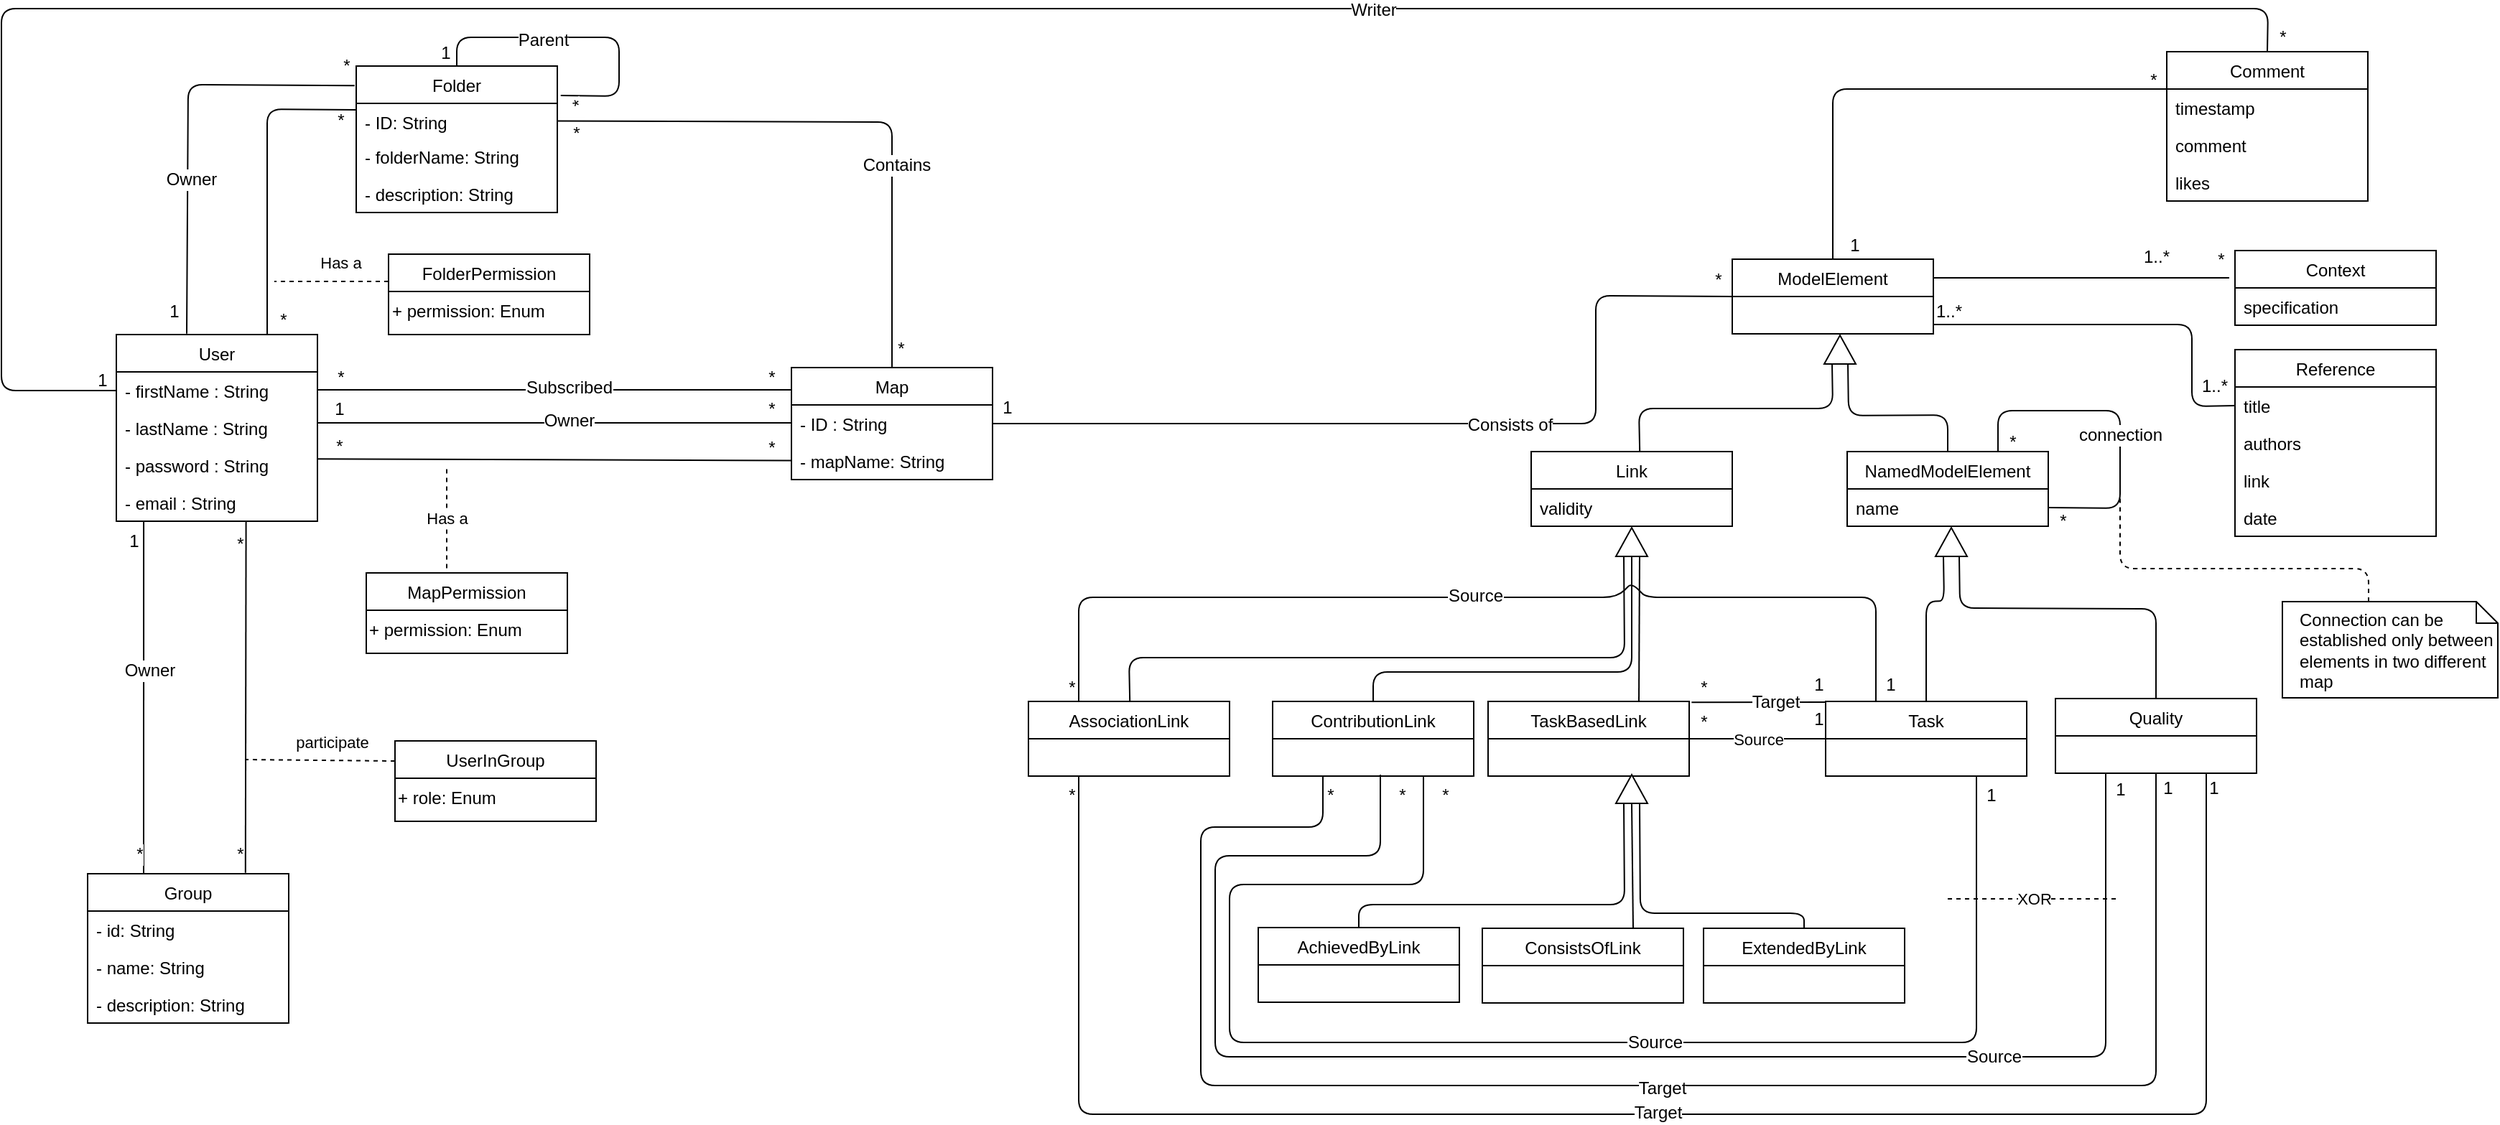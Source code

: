 <mxfile version="12.3.6" type="github" pages="1"><diagram id="iMrueTf8OzH_u1Gm9q5F" name="Page-1"><mxGraphModel dx="981" dy="1614" grid="1" gridSize="10" guides="1" tooltips="1" connect="1" arrows="1" fold="1" page="1" pageScale="1" pageWidth="850" pageHeight="1100" math="0" shadow="0"><root><mxCell id="0"/><mxCell id="1" parent="0"/><mxCell id="tOMq7tBUMF9Jnf4JLUL3-1" value="User" style="swimlane;fontStyle=0;childLayout=stackLayout;horizontal=1;startSize=26;fillColor=none;horizontalStack=0;resizeParent=1;resizeParentMax=0;resizeLast=0;collapsible=1;marginBottom=0;" vertex="1" parent="1"><mxGeometry x="360" y="227.0" width="140" height="130" as="geometry"><mxRectangle x="470" y="194" width="60" height="26" as="alternateBounds"/></mxGeometry></mxCell><mxCell id="tOMq7tBUMF9Jnf4JLUL3-2" value="- firstName : String&#10;&#10;" style="text;strokeColor=none;fillColor=none;align=left;verticalAlign=top;spacingLeft=4;spacingRight=4;overflow=hidden;rotatable=0;points=[[0,0.5],[1,0.5]];portConstraint=eastwest;" vertex="1" parent="tOMq7tBUMF9Jnf4JLUL3-1"><mxGeometry y="26" width="140" height="26" as="geometry"/></mxCell><mxCell id="tOMq7tBUMF9Jnf4JLUL3-3" value="- lastName : String" style="text;strokeColor=none;fillColor=none;align=left;verticalAlign=top;spacingLeft=4;spacingRight=4;overflow=hidden;rotatable=0;points=[[0,0.5],[1,0.5]];portConstraint=eastwest;" vertex="1" parent="tOMq7tBUMF9Jnf4JLUL3-1"><mxGeometry y="52" width="140" height="26" as="geometry"/></mxCell><mxCell id="tOMq7tBUMF9Jnf4JLUL3-4" value="- password : String" style="text;strokeColor=none;fillColor=none;align=left;verticalAlign=top;spacingLeft=4;spacingRight=4;overflow=hidden;rotatable=0;points=[[0,0.5],[1,0.5]];portConstraint=eastwest;" vertex="1" parent="tOMq7tBUMF9Jnf4JLUL3-1"><mxGeometry y="78" width="140" height="26" as="geometry"/></mxCell><mxCell id="tOMq7tBUMF9Jnf4JLUL3-5" value="- email : String&#10;" style="text;strokeColor=none;fillColor=none;align=left;verticalAlign=top;spacingLeft=4;spacingRight=4;overflow=hidden;rotatable=0;points=[[0,0.5],[1,0.5]];portConstraint=eastwest;" vertex="1" parent="tOMq7tBUMF9Jnf4JLUL3-1"><mxGeometry y="104" width="140" height="26" as="geometry"/></mxCell><mxCell id="tOMq7tBUMF9Jnf4JLUL3-6" value="Map" style="swimlane;fontStyle=0;childLayout=stackLayout;horizontal=1;startSize=26;fillColor=none;horizontalStack=0;resizeParent=1;resizeParentMax=0;resizeLast=0;collapsible=1;marginBottom=0;" vertex="1" parent="1"><mxGeometry x="830" y="250" width="140" height="78" as="geometry"/></mxCell><mxCell id="tOMq7tBUMF9Jnf4JLUL3-7" value="- ID : String" style="text;strokeColor=none;fillColor=none;align=left;verticalAlign=top;spacingLeft=4;spacingRight=4;overflow=hidden;rotatable=0;points=[[0,0.5],[1,0.5]];portConstraint=eastwest;" vertex="1" parent="tOMq7tBUMF9Jnf4JLUL3-6"><mxGeometry y="26" width="140" height="26" as="geometry"/></mxCell><mxCell id="tOMq7tBUMF9Jnf4JLUL3-8" value="- mapName: String&#10;" style="text;strokeColor=none;fillColor=none;align=left;verticalAlign=top;spacingLeft=4;spacingRight=4;overflow=hidden;rotatable=0;points=[[0,0.5],[1,0.5]];portConstraint=eastwest;" vertex="1" parent="tOMq7tBUMF9Jnf4JLUL3-6"><mxGeometry y="52" width="140" height="26" as="geometry"/></mxCell><mxCell id="tOMq7tBUMF9Jnf4JLUL3-9" value="MapPermission" style="swimlane;fontStyle=0;childLayout=stackLayout;horizontal=1;startSize=26;fillColor=none;horizontalStack=0;resizeParent=1;resizeParentMax=0;resizeLast=0;collapsible=1;marginBottom=0;" vertex="1" parent="1"><mxGeometry x="534" y="393" width="140" height="56" as="geometry"/></mxCell><mxCell id="tOMq7tBUMF9Jnf4JLUL3-10" value="+ permission: Enum" style="text;html=1;" vertex="1" parent="tOMq7tBUMF9Jnf4JLUL3-9"><mxGeometry y="26" width="140" height="30" as="geometry"/></mxCell><mxCell id="tOMq7tBUMF9Jnf4JLUL3-11" value="Group" style="swimlane;fontStyle=0;childLayout=stackLayout;horizontal=1;startSize=26;fillColor=none;horizontalStack=0;resizeParent=1;resizeParentMax=0;resizeLast=0;collapsible=1;marginBottom=0;" vertex="1" parent="1"><mxGeometry x="340" y="602.5" width="140" height="104" as="geometry"/></mxCell><mxCell id="tOMq7tBUMF9Jnf4JLUL3-12" value="- id: String" style="text;strokeColor=none;fillColor=none;align=left;verticalAlign=top;spacingLeft=4;spacingRight=4;overflow=hidden;rotatable=0;points=[[0,0.5],[1,0.5]];portConstraint=eastwest;" vertex="1" parent="tOMq7tBUMF9Jnf4JLUL3-11"><mxGeometry y="26" width="140" height="26" as="geometry"/></mxCell><mxCell id="tOMq7tBUMF9Jnf4JLUL3-13" value="- name: String" style="text;strokeColor=none;fillColor=none;align=left;verticalAlign=top;spacingLeft=4;spacingRight=4;overflow=hidden;rotatable=0;points=[[0,0.5],[1,0.5]];portConstraint=eastwest;" vertex="1" parent="tOMq7tBUMF9Jnf4JLUL3-11"><mxGeometry y="52" width="140" height="26" as="geometry"/></mxCell><mxCell id="tOMq7tBUMF9Jnf4JLUL3-14" value="- description: String" style="text;strokeColor=none;fillColor=none;align=left;verticalAlign=top;spacingLeft=4;spacingRight=4;overflow=hidden;rotatable=0;points=[[0,0.5],[1,0.5]];portConstraint=eastwest;" vertex="1" parent="tOMq7tBUMF9Jnf4JLUL3-11"><mxGeometry y="78" width="140" height="26" as="geometry"/></mxCell><mxCell id="tOMq7tBUMF9Jnf4JLUL3-15" value="Folder" style="swimlane;fontStyle=0;childLayout=stackLayout;horizontal=1;startSize=26;fillColor=none;horizontalStack=0;resizeParent=1;resizeParentMax=0;resizeLast=0;collapsible=1;marginBottom=0;" vertex="1" parent="1"><mxGeometry x="527" y="40" width="140" height="102" as="geometry"/></mxCell><mxCell id="tOMq7tBUMF9Jnf4JLUL3-16" value="- ID: String&#10;" style="text;strokeColor=none;fillColor=none;align=left;verticalAlign=top;spacingLeft=4;spacingRight=4;overflow=hidden;rotatable=0;points=[[0,0.5],[1,0.5]];portConstraint=eastwest;" vertex="1" parent="tOMq7tBUMF9Jnf4JLUL3-15"><mxGeometry y="26" width="140" height="24" as="geometry"/></mxCell><mxCell id="tOMq7tBUMF9Jnf4JLUL3-17" value="- folderName: String" style="text;strokeColor=none;fillColor=none;align=left;verticalAlign=top;spacingLeft=4;spacingRight=4;overflow=hidden;rotatable=0;points=[[0,0.5],[1,0.5]];portConstraint=eastwest;" vertex="1" parent="tOMq7tBUMF9Jnf4JLUL3-15"><mxGeometry y="50" width="140" height="26" as="geometry"/></mxCell><mxCell id="tOMq7tBUMF9Jnf4JLUL3-18" value="- description: String" style="text;strokeColor=none;fillColor=none;align=left;verticalAlign=top;spacingLeft=4;spacingRight=4;overflow=hidden;rotatable=0;points=[[0,0.5],[1,0.5]];portConstraint=eastwest;" vertex="1" parent="tOMq7tBUMF9Jnf4JLUL3-15"><mxGeometry y="76" width="140" height="26" as="geometry"/></mxCell><mxCell id="tOMq7tBUMF9Jnf4JLUL3-19" value="UserInGroup" style="swimlane;fontStyle=0;childLayout=stackLayout;horizontal=1;startSize=26;fillColor=none;horizontalStack=0;resizeParent=1;resizeParentMax=0;resizeLast=0;collapsible=1;marginBottom=0;" vertex="1" parent="1"><mxGeometry x="554" y="510" width="140" height="56" as="geometry"/></mxCell><mxCell id="tOMq7tBUMF9Jnf4JLUL3-20" value="+ role: Enum" style="text;html=1;" vertex="1" parent="tOMq7tBUMF9Jnf4JLUL3-19"><mxGeometry y="26" width="140" height="30" as="geometry"/></mxCell><mxCell id="tOMq7tBUMF9Jnf4JLUL3-21" value="FolderPermission" style="swimlane;fontStyle=0;childLayout=stackLayout;horizontal=1;startSize=26;fillColor=none;horizontalStack=0;resizeParent=1;resizeParentMax=0;resizeLast=0;collapsible=1;marginBottom=0;" vertex="1" parent="1"><mxGeometry x="549.5" y="171" width="140" height="56" as="geometry"/></mxCell><mxCell id="tOMq7tBUMF9Jnf4JLUL3-22" value="+ permission: Enum" style="text;html=1;" vertex="1" parent="tOMq7tBUMF9Jnf4JLUL3-21"><mxGeometry y="26" width="140" height="30" as="geometry"/></mxCell><mxCell id="tOMq7tBUMF9Jnf4JLUL3-23" value="" style="endArrow=none;html=1;exitX=0.998;exitY=0.33;exitDx=0;exitDy=0;exitPerimeter=0;" edge="1" parent="1" source="tOMq7tBUMF9Jnf4JLUL3-4" target="tOMq7tBUMF9Jnf4JLUL3-8"><mxGeometry x="0.117" y="3" width="50" height="50" relative="1" as="geometry"><mxPoint x="500" y="292.0" as="sourcePoint"/><mxPoint x="550" y="230" as="targetPoint"/><mxPoint as="offset"/></mxGeometry></mxCell><mxCell id="tOMq7tBUMF9Jnf4JLUL3-24" value="Has a" style="endArrow=none;dashed=1;html=1;exitX=0.4;exitY=-0.058;exitDx=0;exitDy=0;exitPerimeter=0;" edge="1" parent="1" source="tOMq7tBUMF9Jnf4JLUL3-9"><mxGeometry width="50" height="50" relative="1" as="geometry"><mxPoint x="590" y="380" as="sourcePoint"/><mxPoint x="590" y="320" as="targetPoint"/></mxGeometry></mxCell><mxCell id="tOMq7tBUMF9Jnf4JLUL3-25" value="" style="endArrow=none;html=1;entryX=0.136;entryY=1;entryDx=0;entryDy=0;entryPerimeter=0;" edge="1" parent="1" target="tOMq7tBUMF9Jnf4JLUL3-5"><mxGeometry width="50" height="50" relative="1" as="geometry"><mxPoint x="379" y="603" as="sourcePoint"/><mxPoint x="350" y="480" as="targetPoint"/></mxGeometry></mxCell><mxCell id="tOMq7tBUMF9Jnf4JLUL3-26" value="Owner" style="text;html=1;align=center;verticalAlign=middle;resizable=0;points=[];;labelBackgroundColor=#ffffff;" vertex="1" connectable="0" parent="tOMq7tBUMF9Jnf4JLUL3-25"><mxGeometry x="0.156" y="-4" relative="1" as="geometry"><mxPoint as="offset"/></mxGeometry></mxCell><mxCell id="tOMq7tBUMF9Jnf4JLUL3-27" value="" style="endArrow=none;html=1;entryX=0.645;entryY=1.001;entryDx=0;entryDy=0;entryPerimeter=0;exitX=0.785;exitY=-0.006;exitDx=0;exitDy=0;exitPerimeter=0;" edge="1" parent="1" source="tOMq7tBUMF9Jnf4JLUL3-11" target="tOMq7tBUMF9Jnf4JLUL3-5"><mxGeometry width="50" height="50" relative="1" as="geometry"><mxPoint x="450" y="600" as="sourcePoint"/><mxPoint x="450" y="440" as="targetPoint"/></mxGeometry></mxCell><mxCell id="tOMq7tBUMF9Jnf4JLUL3-28" value="participate" style="endArrow=none;dashed=1;html=1;exitX=0;exitY=0.25;exitDx=0;exitDy=0;" edge="1" parent="1" source="tOMq7tBUMF9Jnf4JLUL3-19"><mxGeometry x="-0.154" y="-13" width="50" height="50" relative="1" as="geometry"><mxPoint x="340" y="820" as="sourcePoint"/><mxPoint x="450" y="523" as="targetPoint"/><mxPoint as="offset"/></mxGeometry></mxCell><mxCell id="tOMq7tBUMF9Jnf4JLUL3-29" value="" style="endArrow=none;html=1;entryX=-0.008;entryY=0.133;entryDx=0;entryDy=0;exitX=0.35;exitY=-0.005;exitDx=0;exitDy=0;exitPerimeter=0;entryPerimeter=0;" edge="1" parent="1" source="tOMq7tBUMF9Jnf4JLUL3-1" target="tOMq7tBUMF9Jnf4JLUL3-15"><mxGeometry width="50" height="50" relative="1" as="geometry"><mxPoint x="410" y="220" as="sourcePoint"/><mxPoint x="460" y="186" as="targetPoint"/><Array as="points"><mxPoint x="410" y="53"/></Array></mxGeometry></mxCell><mxCell id="tOMq7tBUMF9Jnf4JLUL3-30" value="Owner" style="text;html=1;align=center;verticalAlign=middle;resizable=0;points=[];;labelBackgroundColor=#ffffff;" vertex="1" connectable="0" parent="tOMq7tBUMF9Jnf4JLUL3-29"><mxGeometry x="-0.254" y="-2" relative="1" as="geometry"><mxPoint as="offset"/></mxGeometry></mxCell><mxCell id="tOMq7tBUMF9Jnf4JLUL3-31" value="1" style="text;html=1;align=center;verticalAlign=middle;resizable=0;points=[];;labelBackgroundColor=#ffffff;" vertex="1" connectable="0" parent="tOMq7tBUMF9Jnf4JLUL3-29"><mxGeometry x="-0.954" y="1" relative="1" as="geometry"><mxPoint x="-8" y="-9.5" as="offset"/></mxGeometry></mxCell><mxCell id="tOMq7tBUMF9Jnf4JLUL3-32" value="*" style="text;html=1;align=center;verticalAlign=middle;resizable=0;points=[];;labelBackgroundColor=#ffffff;" vertex="1" connectable="0" parent="tOMq7tBUMF9Jnf4JLUL3-29"><mxGeometry x="0.921" relative="1" as="geometry"><mxPoint x="5.5" y="-13.5" as="offset"/></mxGeometry></mxCell><mxCell id="tOMq7tBUMF9Jnf4JLUL3-33" value="" style="endArrow=none;html=1;entryX=1.017;entryY=0.201;entryDx=0;entryDy=0;exitX=0.5;exitY=0;exitDx=0;exitDy=0;entryPerimeter=0;" edge="1" parent="1" source="tOMq7tBUMF9Jnf4JLUL3-15" target="tOMq7tBUMF9Jnf4JLUL3-15"><mxGeometry width="50" height="50" relative="1" as="geometry"><mxPoint x="890" y="207" as="sourcePoint"/><mxPoint x="1007" y="40" as="targetPoint"/><Array as="points"><mxPoint x="597" y="20"/><mxPoint x="710" y="20"/><mxPoint x="710" y="61"/></Array></mxGeometry></mxCell><mxCell id="tOMq7tBUMF9Jnf4JLUL3-34" value="Parent" style="text;html=1;align=center;verticalAlign=middle;resizable=0;points=[];;labelBackgroundColor=#ffffff;" vertex="1" connectable="0" parent="tOMq7tBUMF9Jnf4JLUL3-33"><mxGeometry x="-0.254" y="-2" relative="1" as="geometry"><mxPoint as="offset"/></mxGeometry></mxCell><mxCell id="tOMq7tBUMF9Jnf4JLUL3-35" value="" style="endArrow=none;html=1;exitX=0.5;exitY=0;exitDx=0;exitDy=0;" edge="1" parent="1" source="tOMq7tBUMF9Jnf4JLUL3-6" target="tOMq7tBUMF9Jnf4JLUL3-16"><mxGeometry width="50" height="50" relative="1" as="geometry"><mxPoint x="620" y="150" as="sourcePoint"/><mxPoint x="670" y="100" as="targetPoint"/><Array as="points"><mxPoint x="900" y="79"/></Array></mxGeometry></mxCell><mxCell id="tOMq7tBUMF9Jnf4JLUL3-36" value="Contains" style="text;html=1;align=center;verticalAlign=middle;resizable=0;points=[];;labelBackgroundColor=#ffffff;" vertex="1" connectable="0" parent="tOMq7tBUMF9Jnf4JLUL3-35"><mxGeometry x="-0.302" y="-3" relative="1" as="geometry"><mxPoint as="offset"/></mxGeometry></mxCell><mxCell id="tOMq7tBUMF9Jnf4JLUL3-37" value="" style="endArrow=none;html=1;exitX=0.75;exitY=0;exitDx=0;exitDy=0;entryX=0.002;entryY=0.186;entryDx=0;entryDy=0;entryPerimeter=0;" edge="1" parent="1" source="tOMq7tBUMF9Jnf4JLUL3-1" target="tOMq7tBUMF9Jnf4JLUL3-16"><mxGeometry width="50" height="50" relative="1" as="geometry"><mxPoint x="420" y="230" as="sourcePoint"/><mxPoint x="520" y="70" as="targetPoint"/><Array as="points"><mxPoint x="465" y="70"/></Array></mxGeometry></mxCell><mxCell id="tOMq7tBUMF9Jnf4JLUL3-38" value="Has a" style="endArrow=none;dashed=1;html=1;" edge="1" parent="1"><mxGeometry x="-0.154" y="-13" width="50" height="50" relative="1" as="geometry"><mxPoint x="549.5" y="190" as="sourcePoint"/><mxPoint x="470" y="190" as="targetPoint"/><mxPoint as="offset"/></mxGeometry></mxCell><mxCell id="tOMq7tBUMF9Jnf4JLUL3-39" value="" style="endArrow=none;html=1;exitX=1;exitY=0.5;exitDx=0;exitDy=0;" edge="1" parent="1"><mxGeometry x="0.117" y="3" width="50" height="50" relative="1" as="geometry"><mxPoint x="500" y="265.5" as="sourcePoint"/><mxPoint x="830" y="265.5" as="targetPoint"/><mxPoint as="offset"/></mxGeometry></mxCell><mxCell id="tOMq7tBUMF9Jnf4JLUL3-40" value="Subscribed" style="text;html=1;align=center;verticalAlign=middle;resizable=0;points=[];;labelBackgroundColor=#ffffff;" vertex="1" connectable="0" parent="tOMq7tBUMF9Jnf4JLUL3-39"><mxGeometry x="0.059" y="2" relative="1" as="geometry"><mxPoint as="offset"/></mxGeometry></mxCell><mxCell id="tOMq7tBUMF9Jnf4JLUL3-41" value="ModelElement" style="swimlane;fontStyle=0;childLayout=stackLayout;horizontal=1;startSize=26;fillColor=none;horizontalStack=0;resizeParent=1;resizeParentMax=0;resizeLast=0;collapsible=1;marginBottom=0;" vertex="1" parent="1"><mxGeometry x="1485" y="174.5" width="140" height="52" as="geometry"/></mxCell><mxCell id="tOMq7tBUMF9Jnf4JLUL3-42" value="" style="endArrow=none;html=1;exitX=1;exitY=0.5;exitDx=0;exitDy=0;" edge="1" parent="1"><mxGeometry x="0.117" y="3" width="50" height="50" relative="1" as="geometry"><mxPoint x="500" y="288.5" as="sourcePoint"/><mxPoint x="830" y="288.5" as="targetPoint"/><mxPoint as="offset"/></mxGeometry></mxCell><mxCell id="tOMq7tBUMF9Jnf4JLUL3-43" value="Owner" style="text;html=1;align=center;verticalAlign=middle;resizable=0;points=[];;labelBackgroundColor=#ffffff;" vertex="1" connectable="0" parent="tOMq7tBUMF9Jnf4JLUL3-42"><mxGeometry x="0.059" y="2" relative="1" as="geometry"><mxPoint as="offset"/></mxGeometry></mxCell><mxCell id="tOMq7tBUMF9Jnf4JLUL3-44" value="*" style="text;html=1;align=center;verticalAlign=middle;resizable=0;points=[];;labelBackgroundColor=#ffffff;" vertex="1" connectable="0" parent="1"><mxGeometry x="509.86" y="91.01" as="geometry"><mxPoint x="5.5" y="-13.5" as="offset"/></mxGeometry></mxCell><mxCell id="tOMq7tBUMF9Jnf4JLUL3-45" value="*" style="text;html=1;align=center;verticalAlign=middle;resizable=0;points=[];;labelBackgroundColor=#ffffff;" vertex="1" connectable="0" parent="1"><mxGeometry x="469.86" y="230.01" as="geometry"><mxPoint x="5.5" y="-13.5" as="offset"/></mxGeometry></mxCell><mxCell id="tOMq7tBUMF9Jnf4JLUL3-46" value="1" style="text;html=1;align=center;verticalAlign=middle;resizable=0;points=[];;labelBackgroundColor=#ffffff;" vertex="1" connectable="0" parent="1"><mxGeometry x="597.04" y="39.987" as="geometry"><mxPoint x="-8" y="-9.5" as="offset"/></mxGeometry></mxCell><mxCell id="tOMq7tBUMF9Jnf4JLUL3-47" value="*" style="text;html=1;align=center;verticalAlign=middle;resizable=0;points=[];;labelBackgroundColor=#ffffff;rotation=50;direction=south;" vertex="1" connectable="0" parent="1"><mxGeometry x="659.86" y="50.01" as="geometry"><mxPoint x="24.5" y="-3.5" as="offset"/></mxGeometry></mxCell><mxCell id="tOMq7tBUMF9Jnf4JLUL3-48" value="*" style="text;html=1;align=center;verticalAlign=middle;resizable=0;points=[];;labelBackgroundColor=#ffffff;" vertex="1" connectable="0" parent="1"><mxGeometry x="899.86" y="250.01" as="geometry"><mxPoint x="5.5" y="-13.5" as="offset"/></mxGeometry></mxCell><mxCell id="tOMq7tBUMF9Jnf4JLUL3-49" value="*" style="text;html=1;align=center;verticalAlign=middle;resizable=0;points=[];;labelBackgroundColor=#ffffff;" vertex="1" connectable="0" parent="1"><mxGeometry x="673.86" y="100.01" as="geometry"><mxPoint x="5.5" y="-13.5" as="offset"/></mxGeometry></mxCell><mxCell id="tOMq7tBUMF9Jnf4JLUL3-50" value="*" style="text;html=1;align=center;verticalAlign=middle;resizable=0;points=[];;labelBackgroundColor=#ffffff;" vertex="1" connectable="0" parent="1"><mxGeometry x="809.86" y="270.01" as="geometry"><mxPoint x="5.5" y="-13.5" as="offset"/></mxGeometry></mxCell><mxCell id="tOMq7tBUMF9Jnf4JLUL3-51" value="*" style="text;html=1;align=center;verticalAlign=middle;resizable=0;points=[];;labelBackgroundColor=#ffffff;" vertex="1" connectable="0" parent="1"><mxGeometry x="509.86" y="270.01" as="geometry"><mxPoint x="5.5" y="-13.5" as="offset"/></mxGeometry></mxCell><mxCell id="tOMq7tBUMF9Jnf4JLUL3-52" value="*" style="text;html=1;align=center;verticalAlign=middle;resizable=0;points=[];;labelBackgroundColor=#ffffff;" vertex="1" connectable="0" parent="1"><mxGeometry x="809.86" y="292.01" as="geometry"><mxPoint x="5.5" y="-13.5" as="offset"/></mxGeometry></mxCell><mxCell id="tOMq7tBUMF9Jnf4JLUL3-53" value="1" style="text;html=1;align=center;verticalAlign=middle;resizable=0;points=[];;labelBackgroundColor=#ffffff;" vertex="1" connectable="0" parent="1"><mxGeometry x="523.04" y="287.987" as="geometry"><mxPoint x="-8" y="-9.5" as="offset"/></mxGeometry></mxCell><mxCell id="tOMq7tBUMF9Jnf4JLUL3-54" value="*" style="text;html=1;align=center;verticalAlign=middle;resizable=0;points=[];;labelBackgroundColor=#ffffff;" vertex="1" connectable="0" parent="1"><mxGeometry x="809.86" y="319.01" as="geometry"><mxPoint x="5.5" y="-13.5" as="offset"/></mxGeometry></mxCell><mxCell id="tOMq7tBUMF9Jnf4JLUL3-55" value="*" style="text;html=1;align=center;verticalAlign=middle;resizable=0;points=[];;labelBackgroundColor=#ffffff;" vertex="1" connectable="0" parent="1"><mxGeometry x="508.86" y="318.01" as="geometry"><mxPoint x="5.5" y="-13.5" as="offset"/></mxGeometry></mxCell><mxCell id="tOMq7tBUMF9Jnf4JLUL3-56" value="*" style="text;html=1;align=center;verticalAlign=middle;resizable=0;points=[];;labelBackgroundColor=#ffffff;" vertex="1" connectable="0" parent="1"><mxGeometry x="369.86" y="602.51" as="geometry"><mxPoint x="5.5" y="-13.5" as="offset"/></mxGeometry></mxCell><mxCell id="tOMq7tBUMF9Jnf4JLUL3-57" value="1" style="text;html=1;align=center;verticalAlign=middle;resizable=0;points=[];;labelBackgroundColor=#ffffff;" vertex="1" connectable="0" parent="1"><mxGeometry x="380.04" y="379.987" as="geometry"><mxPoint x="-8" y="-9.5" as="offset"/></mxGeometry></mxCell><mxCell id="tOMq7tBUMF9Jnf4JLUL3-58" value="*" style="text;html=1;align=center;verticalAlign=middle;resizable=0;points=[];;labelBackgroundColor=#ffffff;" vertex="1" connectable="0" parent="1"><mxGeometry x="439.86" y="602.51" as="geometry"><mxPoint x="5.5" y="-13.5" as="offset"/></mxGeometry></mxCell><mxCell id="tOMq7tBUMF9Jnf4JLUL3-59" value="*" style="text;html=1;align=center;verticalAlign=middle;resizable=0;points=[];;labelBackgroundColor=#ffffff;" vertex="1" connectable="0" parent="1"><mxGeometry x="439.86" y="386.01" as="geometry"><mxPoint x="5.5" y="-13.5" as="offset"/></mxGeometry></mxCell><mxCell id="tOMq7tBUMF9Jnf4JLUL3-60" value="Link" style="swimlane;fontStyle=0;childLayout=stackLayout;horizontal=1;startSize=26;fillColor=none;horizontalStack=0;resizeParent=1;resizeParentMax=0;resizeLast=0;collapsible=1;marginBottom=0;" vertex="1" parent="1"><mxGeometry x="1345" y="308.5" width="140" height="52" as="geometry"/></mxCell><mxCell id="tOMq7tBUMF9Jnf4JLUL3-61" value="validity" style="text;strokeColor=none;fillColor=none;align=left;verticalAlign=top;spacingLeft=4;spacingRight=4;overflow=hidden;rotatable=0;points=[[0,0.5],[1,0.5]];portConstraint=eastwest;" vertex="1" parent="tOMq7tBUMF9Jnf4JLUL3-60"><mxGeometry y="26" width="140" height="26" as="geometry"/></mxCell><mxCell id="tOMq7tBUMF9Jnf4JLUL3-62" value="NamedModelElement" style="swimlane;fontStyle=0;childLayout=stackLayout;horizontal=1;startSize=26;fillColor=none;horizontalStack=0;resizeParent=1;resizeParentMax=0;resizeLast=0;collapsible=1;marginBottom=0;" vertex="1" parent="1"><mxGeometry x="1565" y="308.5" width="140" height="52" as="geometry"/></mxCell><mxCell id="tOMq7tBUMF9Jnf4JLUL3-63" value="name" style="text;strokeColor=none;fillColor=none;align=left;verticalAlign=top;spacingLeft=4;spacingRight=4;overflow=hidden;rotatable=0;points=[[0,0.5],[1,0.5]];portConstraint=eastwest;" vertex="1" parent="tOMq7tBUMF9Jnf4JLUL3-62"><mxGeometry y="26" width="140" height="26" as="geometry"/></mxCell><mxCell id="tOMq7tBUMF9Jnf4JLUL3-64" value="" style="endArrow=none;html=1;exitX=1;exitY=0.5;exitDx=0;exitDy=0;entryX=0.75;entryY=0;entryDx=0;entryDy=0;" edge="1" parent="tOMq7tBUMF9Jnf4JLUL3-62" source="tOMq7tBUMF9Jnf4JLUL3-63" target="tOMq7tBUMF9Jnf4JLUL3-62"><mxGeometry width="50" height="50" relative="1" as="geometry"><mxPoint x="170" y="111.5" as="sourcePoint"/><mxPoint x="220" y="61.5" as="targetPoint"/><Array as="points"><mxPoint x="190" y="39.5"/><mxPoint x="190" y="-28.5"/><mxPoint x="105" y="-28.5"/></Array></mxGeometry></mxCell><mxCell id="tOMq7tBUMF9Jnf4JLUL3-65" value="connection" style="text;html=1;align=center;verticalAlign=middle;resizable=0;points=[];;labelBackgroundColor=#ffffff;" vertex="1" connectable="0" parent="tOMq7tBUMF9Jnf4JLUL3-64"><mxGeometry x="-0.127" relative="1" as="geometry"><mxPoint as="offset"/></mxGeometry></mxCell><mxCell id="tOMq7tBUMF9Jnf4JLUL3-66" value="Context" style="swimlane;fontStyle=0;childLayout=stackLayout;horizontal=1;startSize=26;fillColor=none;horizontalStack=0;resizeParent=1;resizeParentMax=0;resizeLast=0;collapsible=1;marginBottom=0;" vertex="1" parent="1"><mxGeometry x="1835" y="168.5" width="140" height="52" as="geometry"/></mxCell><mxCell id="tOMq7tBUMF9Jnf4JLUL3-67" value="specification" style="text;strokeColor=none;fillColor=none;align=left;verticalAlign=top;spacingLeft=4;spacingRight=4;overflow=hidden;rotatable=0;points=[[0,0.5],[1,0.5]];portConstraint=eastwest;" vertex="1" parent="tOMq7tBUMF9Jnf4JLUL3-66"><mxGeometry y="26" width="140" height="26" as="geometry"/></mxCell><mxCell id="tOMq7tBUMF9Jnf4JLUL3-68" value="Reference" style="swimlane;fontStyle=0;childLayout=stackLayout;horizontal=1;startSize=26;fillColor=none;horizontalStack=0;resizeParent=1;resizeParentMax=0;resizeLast=0;collapsible=1;marginBottom=0;" vertex="1" parent="1"><mxGeometry x="1835" y="237.5" width="140" height="130" as="geometry"/></mxCell><mxCell id="tOMq7tBUMF9Jnf4JLUL3-69" value="title" style="text;strokeColor=none;fillColor=none;align=left;verticalAlign=top;spacingLeft=4;spacingRight=4;overflow=hidden;rotatable=0;points=[[0,0.5],[1,0.5]];portConstraint=eastwest;" vertex="1" parent="tOMq7tBUMF9Jnf4JLUL3-68"><mxGeometry y="26" width="140" height="26" as="geometry"/></mxCell><mxCell id="tOMq7tBUMF9Jnf4JLUL3-70" value="authors" style="text;strokeColor=none;fillColor=none;align=left;verticalAlign=top;spacingLeft=4;spacingRight=4;overflow=hidden;rotatable=0;points=[[0,0.5],[1,0.5]];portConstraint=eastwest;" vertex="1" parent="tOMq7tBUMF9Jnf4JLUL3-68"><mxGeometry y="52" width="140" height="26" as="geometry"/></mxCell><mxCell id="tOMq7tBUMF9Jnf4JLUL3-71" value="link" style="text;strokeColor=none;fillColor=none;align=left;verticalAlign=top;spacingLeft=4;spacingRight=4;overflow=hidden;rotatable=0;points=[[0,0.5],[1,0.5]];portConstraint=eastwest;" vertex="1" parent="tOMq7tBUMF9Jnf4JLUL3-68"><mxGeometry y="78" width="140" height="26" as="geometry"/></mxCell><mxCell id="tOMq7tBUMF9Jnf4JLUL3-72" value="date" style="text;strokeColor=none;fillColor=none;align=left;verticalAlign=top;spacingLeft=4;spacingRight=4;overflow=hidden;rotatable=0;points=[[0,0.5],[1,0.5]];portConstraint=eastwest;" vertex="1" parent="tOMq7tBUMF9Jnf4JLUL3-68"><mxGeometry y="104" width="140" height="26" as="geometry"/></mxCell><mxCell id="tOMq7tBUMF9Jnf4JLUL3-73" value="TaskBasedLink" style="swimlane;fontStyle=0;childLayout=stackLayout;horizontal=1;startSize=26;fillColor=none;horizontalStack=0;resizeParent=1;resizeParentMax=0;resizeLast=0;collapsible=1;marginBottom=0;" vertex="1" parent="1"><mxGeometry x="1315" y="482.5" width="140" height="52" as="geometry"/></mxCell><mxCell id="tOMq7tBUMF9Jnf4JLUL3-74" value="Task" style="swimlane;fontStyle=0;childLayout=stackLayout;horizontal=1;startSize=26;fillColor=none;horizontalStack=0;resizeParent=1;resizeParentMax=0;resizeLast=0;collapsible=1;marginBottom=0;" vertex="1" parent="1"><mxGeometry x="1550" y="482.5" width="140" height="52" as="geometry"/></mxCell><mxCell id="tOMq7tBUMF9Jnf4JLUL3-75" value="Quality" style="swimlane;fontStyle=0;childLayout=stackLayout;horizontal=1;startSize=26;fillColor=none;horizontalStack=0;resizeParent=1;resizeParentMax=0;resizeLast=0;collapsible=1;marginBottom=0;" vertex="1" parent="1"><mxGeometry x="1710" y="480.5" width="140" height="52" as="geometry"/></mxCell><mxCell id="tOMq7tBUMF9Jnf4JLUL3-76" value="AchievedByLink" style="swimlane;fontStyle=0;childLayout=stackLayout;horizontal=1;startSize=26;fillColor=none;horizontalStack=0;resizeParent=1;resizeParentMax=0;resizeLast=0;collapsible=1;marginBottom=0;" vertex="1" parent="1"><mxGeometry x="1155" y="640" width="140" height="52" as="geometry"/></mxCell><mxCell id="tOMq7tBUMF9Jnf4JLUL3-77" value="ConsistsOfLink" style="swimlane;fontStyle=0;childLayout=stackLayout;horizontal=1;startSize=26;fillColor=none;horizontalStack=0;resizeParent=1;resizeParentMax=0;resizeLast=0;collapsible=1;marginBottom=0;" vertex="1" parent="1"><mxGeometry x="1311" y="640.5" width="140" height="52" as="geometry"/></mxCell><mxCell id="tOMq7tBUMF9Jnf4JLUL3-78" value="ExtendedByLink" style="swimlane;fontStyle=0;childLayout=stackLayout;horizontal=1;startSize=26;fillColor=none;horizontalStack=0;resizeParent=1;resizeParentMax=0;resizeLast=0;collapsible=1;marginBottom=0;" vertex="1" parent="1"><mxGeometry x="1465" y="640.5" width="140" height="52" as="geometry"/></mxCell><mxCell id="tOMq7tBUMF9Jnf4JLUL3-79" value="" style="endArrow=none;html=1;exitX=0.54;exitY=0.008;exitDx=0;exitDy=0;exitPerimeter=0;entryX=0;entryY=0.25;entryDx=0;entryDy=0;" edge="1" parent="1" source="tOMq7tBUMF9Jnf4JLUL3-60" target="tOMq7tBUMF9Jnf4JLUL3-80"><mxGeometry width="50" height="50" relative="1" as="geometry"><mxPoint x="1560" y="285" as="sourcePoint"/><mxPoint x="1515" y="247.5" as="targetPoint"/><Array as="points"><mxPoint x="1420" y="278.5"/><mxPoint x="1555" y="278.5"/></Array></mxGeometry></mxCell><mxCell id="tOMq7tBUMF9Jnf4JLUL3-80" value="" style="triangle;whiteSpace=wrap;html=1;rotation=-90;" vertex="1" parent="1"><mxGeometry x="1550" y="226.5" width="20" height="22" as="geometry"/></mxCell><mxCell id="tOMq7tBUMF9Jnf4JLUL3-81" value="" style="endArrow=none;html=1;entryX=1;entryY=0.25;entryDx=0;entryDy=0;" edge="1" parent="1" target="tOMq7tBUMF9Jnf4JLUL3-41"><mxGeometry width="50" height="50" relative="1" as="geometry"><mxPoint x="1831" y="187.5" as="sourcePoint"/><mxPoint x="1570" y="257.5" as="targetPoint"/><Array as="points"/></mxGeometry></mxCell><mxCell id="tOMq7tBUMF9Jnf4JLUL3-82" value="" style="endArrow=none;html=1;entryX=1;entryY=0.25;entryDx=0;entryDy=0;exitX=0;exitY=0.5;exitDx=0;exitDy=0;" edge="1" parent="1" source="tOMq7tBUMF9Jnf4JLUL3-69"><mxGeometry width="50" height="50" relative="1" as="geometry"><mxPoint x="1831" y="220" as="sourcePoint"/><mxPoint x="1625" y="220" as="targetPoint"/><Array as="points"><mxPoint x="1805" y="277"/><mxPoint x="1805" y="220"/></Array></mxGeometry></mxCell><mxCell id="tOMq7tBUMF9Jnf4JLUL3-83" value="" style="endArrow=none;html=1;entryX=0;entryY=0.75;entryDx=0;entryDy=0;exitX=0.5;exitY=0;exitDx=0;exitDy=0;" edge="1" parent="1" source="tOMq7tBUMF9Jnf4JLUL3-62" target="tOMq7tBUMF9Jnf4JLUL3-80"><mxGeometry width="50" height="50" relative="1" as="geometry"><mxPoint x="1570.18" y="316.212" as="sourcePoint"/><mxPoint x="1570" y="257.5" as="targetPoint"/><Array as="points"><mxPoint x="1635" y="283"/><mxPoint x="1566" y="283.5"/></Array></mxGeometry></mxCell><mxCell id="tOMq7tBUMF9Jnf4JLUL3-84" value="AssociationLink" style="swimlane;fontStyle=0;childLayout=stackLayout;horizontal=1;startSize=26;fillColor=none;horizontalStack=0;resizeParent=1;resizeParentMax=0;resizeLast=0;collapsible=1;marginBottom=0;" vertex="1" parent="1"><mxGeometry x="995" y="482.5" width="140" height="52" as="geometry"/></mxCell><mxCell id="tOMq7tBUMF9Jnf4JLUL3-85" value="ContributionLink" style="swimlane;fontStyle=0;childLayout=stackLayout;horizontal=1;startSize=26;fillColor=none;horizontalStack=0;resizeParent=1;resizeParentMax=0;resizeLast=0;collapsible=1;marginBottom=0;" vertex="1" parent="1"><mxGeometry x="1165" y="482.5" width="140" height="52" as="geometry"/></mxCell><mxCell id="tOMq7tBUMF9Jnf4JLUL3-86" value="" style="endArrow=none;html=1;exitX=0.54;exitY=0.008;exitDx=0;exitDy=0;exitPerimeter=0;entryX=0;entryY=0.25;entryDx=0;entryDy=0;" edge="1" parent="1" target="tOMq7tBUMF9Jnf4JLUL3-87"><mxGeometry width="50" height="50" relative="1" as="geometry"><mxPoint x="1065.6" y="482.416" as="sourcePoint"/><mxPoint x="1160" y="421" as="targetPoint"/><Array as="points"><mxPoint x="1065" y="452"/><mxPoint x="1200" y="452"/><mxPoint x="1410" y="452"/></Array></mxGeometry></mxCell><mxCell id="tOMq7tBUMF9Jnf4JLUL3-87" value="" style="triangle;whiteSpace=wrap;html=1;rotation=-90;" vertex="1" parent="1"><mxGeometry x="1405" y="360.5" width="20" height="22" as="geometry"/></mxCell><mxCell id="tOMq7tBUMF9Jnf4JLUL3-88" value="" style="endArrow=none;html=1;entryX=0;entryY=0.75;entryDx=0;entryDy=0;exitX=0.75;exitY=0;exitDx=0;exitDy=0;" edge="1" parent="1" source="tOMq7tBUMF9Jnf4JLUL3-73" target="tOMq7tBUMF9Jnf4JLUL3-87"><mxGeometry width="50" height="50" relative="1" as="geometry"><mxPoint x="1440" y="482" as="sourcePoint"/><mxPoint x="1215" y="431" as="targetPoint"/><Array as="points"/></mxGeometry></mxCell><mxCell id="tOMq7tBUMF9Jnf4JLUL3-89" value="" style="endArrow=none;html=1;exitX=0.5;exitY=0;exitDx=0;exitDy=0;entryX=0;entryY=0.5;entryDx=0;entryDy=0;" edge="1" parent="1" source="tOMq7tBUMF9Jnf4JLUL3-85" target="tOMq7tBUMF9Jnf4JLUL3-87"><mxGeometry width="50" height="50" relative="1" as="geometry"><mxPoint x="1075.6" y="492.416" as="sourcePoint"/><mxPoint x="1419.5" y="391.5" as="targetPoint"/><Array as="points"><mxPoint x="1235" y="462"/><mxPoint x="1415" y="462"/></Array></mxGeometry></mxCell><mxCell id="tOMq7tBUMF9Jnf4JLUL3-90" value="" style="endArrow=none;html=1;exitX=0.5;exitY=0;exitDx=0;exitDy=0;entryX=0;entryY=0.25;entryDx=0;entryDy=0;" edge="1" parent="1" source="tOMq7tBUMF9Jnf4JLUL3-76" target="tOMq7tBUMF9Jnf4JLUL3-91"><mxGeometry width="50" height="50" relative="1" as="geometry"><mxPoint x="1065.6" y="654.416" as="sourcePoint"/><mxPoint x="1160" y="593" as="targetPoint"/><Array as="points"><mxPoint x="1225" y="624"/><mxPoint x="1410" y="624"/></Array></mxGeometry></mxCell><mxCell id="tOMq7tBUMF9Jnf4JLUL3-91" value="" style="triangle;whiteSpace=wrap;html=1;rotation=-90;" vertex="1" parent="1"><mxGeometry x="1405" y="532.5" width="20" height="22" as="geometry"/></mxCell><mxCell id="tOMq7tBUMF9Jnf4JLUL3-92" value="" style="endArrow=none;html=1;entryX=0;entryY=0.75;entryDx=0;entryDy=0;exitX=0.5;exitY=0;exitDx=0;exitDy=0;" edge="1" parent="1" source="tOMq7tBUMF9Jnf4JLUL3-78" target="tOMq7tBUMF9Jnf4JLUL3-91"><mxGeometry width="50" height="50" relative="1" as="geometry"><mxPoint x="1420" y="654.5" as="sourcePoint"/><mxPoint x="1215" y="603" as="targetPoint"/><Array as="points"><mxPoint x="1535" y="630"/><mxPoint x="1421" y="630"/></Array></mxGeometry></mxCell><mxCell id="tOMq7tBUMF9Jnf4JLUL3-93" value="" style="endArrow=none;html=1;exitX=0.75;exitY=0;exitDx=0;exitDy=0;entryX=0;entryY=0.5;entryDx=0;entryDy=0;" edge="1" parent="1" source="tOMq7tBUMF9Jnf4JLUL3-77" target="tOMq7tBUMF9Jnf4JLUL3-91"><mxGeometry width="50" height="50" relative="1" as="geometry"><mxPoint x="1235" y="654.5" as="sourcePoint"/><mxPoint x="1419.5" y="563.5" as="targetPoint"/><Array as="points"/></mxGeometry></mxCell><mxCell id="tOMq7tBUMF9Jnf4JLUL3-94" value="" style="endArrow=none;html=1;exitX=0;exitY=0.01;exitDx=0;exitDy=0;exitPerimeter=0;entryX=1.012;entryY=0.013;entryDx=0;entryDy=0;entryPerimeter=0;" edge="1" parent="1" source="tOMq7tBUMF9Jnf4JLUL3-74" target="tOMq7tBUMF9Jnf4JLUL3-73"><mxGeometry width="50" height="50" relative="1" as="geometry"><mxPoint x="1658" y="488.5" as="sourcePoint"/><mxPoint x="1455" y="489" as="targetPoint"/><Array as="points"/></mxGeometry></mxCell><mxCell id="tOMq7tBUMF9Jnf4JLUL3-95" value="Target" style="text;html=1;align=center;verticalAlign=middle;resizable=0;points=[];;labelBackgroundColor=#ffffff;" vertex="1" connectable="0" parent="tOMq7tBUMF9Jnf4JLUL3-94"><mxGeometry x="-0.25" relative="1" as="geometry"><mxPoint as="offset"/></mxGeometry></mxCell><mxCell id="tOMq7tBUMF9Jnf4JLUL3-96" value="Source" style="endArrow=none;html=1;entryX=1;entryY=0.5;entryDx=0;entryDy=0;exitX=0;exitY=0.5;exitDx=0;exitDy=0;" edge="1" parent="1" source="tOMq7tBUMF9Jnf4JLUL3-74" target="tOMq7tBUMF9Jnf4JLUL3-73"><mxGeometry width="50" height="50" relative="1" as="geometry"><mxPoint x="1663" y="507.5" as="sourcePoint"/><mxPoint x="1457" y="507.5" as="targetPoint"/><Array as="points"/></mxGeometry></mxCell><mxCell id="tOMq7tBUMF9Jnf4JLUL3-97" value="" style="endArrow=none;html=1;exitX=0.5;exitY=0;exitDx=0;exitDy=0;entryX=0;entryY=0.25;entryDx=0;entryDy=0;" edge="1" parent="1" source="tOMq7tBUMF9Jnf4JLUL3-74" target="tOMq7tBUMF9Jnf4JLUL3-98"><mxGeometry width="50" height="50" relative="1" as="geometry"><mxPoint x="1498.1" y="442.916" as="sourcePoint"/><mxPoint x="1592.5" y="381.5" as="targetPoint"/><Array as="points"><mxPoint x="1620" y="413"/><mxPoint x="1632.5" y="412.5"/></Array></mxGeometry></mxCell><mxCell id="tOMq7tBUMF9Jnf4JLUL3-98" value="" style="triangle;whiteSpace=wrap;html=1;rotation=-90;" vertex="1" parent="1"><mxGeometry x="1627.5" y="360.5" width="20" height="22" as="geometry"/></mxCell><mxCell id="tOMq7tBUMF9Jnf4JLUL3-99" value="" style="endArrow=none;html=1;entryX=0;entryY=0.75;entryDx=0;entryDy=0;exitX=0.5;exitY=0;exitDx=0;exitDy=0;" edge="1" parent="1" source="tOMq7tBUMF9Jnf4JLUL3-75" target="tOMq7tBUMF9Jnf4JLUL3-98"><mxGeometry width="50" height="50" relative="1" as="geometry"><mxPoint x="1712.5" y="442.5" as="sourcePoint"/><mxPoint x="1647.5" y="391.5" as="targetPoint"/><Array as="points"><mxPoint x="1780" y="418"/><mxPoint x="1643.5" y="417.5"/></Array></mxGeometry></mxCell><mxCell id="tOMq7tBUMF9Jnf4JLUL3-100" value="" style="endArrow=none;html=1;entryX=0.25;entryY=1;entryDx=0;entryDy=0;exitX=0.75;exitY=1;exitDx=0;exitDy=0;" edge="1" parent="1" source="tOMq7tBUMF9Jnf4JLUL3-75" target="tOMq7tBUMF9Jnf4JLUL3-84"><mxGeometry width="50" height="50" relative="1" as="geometry"><mxPoint x="1055" y="620" as="sourcePoint"/><mxPoint x="1105" y="570" as="targetPoint"/><Array as="points"><mxPoint x="1815" y="770"/><mxPoint x="1030" y="770"/></Array></mxGeometry></mxCell><mxCell id="tOMq7tBUMF9Jnf4JLUL3-101" value="Target" style="text;html=1;align=center;verticalAlign=middle;resizable=0;points=[];;labelBackgroundColor=#ffffff;" vertex="1" connectable="0" parent="tOMq7tBUMF9Jnf4JLUL3-100"><mxGeometry x="-0.013" y="-1" relative="1" as="geometry"><mxPoint x="1" as="offset"/></mxGeometry></mxCell><mxCell id="tOMq7tBUMF9Jnf4JLUL3-102" value="" style="endArrow=none;html=1;entryX=0.25;entryY=1;entryDx=0;entryDy=0;exitX=0.5;exitY=1;exitDx=0;exitDy=0;" edge="1" parent="1" source="tOMq7tBUMF9Jnf4JLUL3-75" target="tOMq7tBUMF9Jnf4JLUL3-85"><mxGeometry width="50" height="50" relative="1" as="geometry"><mxPoint x="1825" y="542.5" as="sourcePoint"/><mxPoint x="1040" y="544.5" as="targetPoint"/><Array as="points"><mxPoint x="1780" y="750"/><mxPoint x="1115" y="750"/><mxPoint x="1115" y="570"/><mxPoint x="1200" y="570"/></Array></mxGeometry></mxCell><mxCell id="tOMq7tBUMF9Jnf4JLUL3-103" value="Target" style="text;html=1;align=center;verticalAlign=middle;resizable=0;points=[];;labelBackgroundColor=#ffffff;" vertex="1" connectable="0" parent="tOMq7tBUMF9Jnf4JLUL3-102"><mxGeometry x="-0.049" y="2" relative="1" as="geometry"><mxPoint x="1" as="offset"/></mxGeometry></mxCell><mxCell id="tOMq7tBUMF9Jnf4JLUL3-104" value="" style="endArrow=none;html=1;entryX=0.25;entryY=1;entryDx=0;entryDy=0;exitX=0.25;exitY=1;exitDx=0;exitDy=0;" edge="1" parent="1" source="tOMq7tBUMF9Jnf4JLUL3-75"><mxGeometry width="50" height="50" relative="1" as="geometry"><mxPoint x="1705" y="540" as="sourcePoint"/><mxPoint x="1240" y="533.5" as="targetPoint"/><Array as="points"><mxPoint x="1745" y="730"/><mxPoint x="1125" y="730"/><mxPoint x="1125" y="590"/><mxPoint x="1240" y="590"/></Array></mxGeometry></mxCell><mxCell id="tOMq7tBUMF9Jnf4JLUL3-105" value="Source" style="text;html=1;align=center;verticalAlign=middle;resizable=0;points=[];;labelBackgroundColor=#ffffff;" vertex="1" connectable="0" parent="tOMq7tBUMF9Jnf4JLUL3-104"><mxGeometry x="-0.65" y="-79" relative="1" as="geometry"><mxPoint x="-78" y="79" as="offset"/></mxGeometry></mxCell><mxCell id="tOMq7tBUMF9Jnf4JLUL3-106" value="" style="endArrow=none;html=1;entryX=0.75;entryY=1;entryDx=0;entryDy=0;exitX=0.75;exitY=1;exitDx=0;exitDy=0;" edge="1" parent="1" source="tOMq7tBUMF9Jnf4JLUL3-85" target="tOMq7tBUMF9Jnf4JLUL3-74"><mxGeometry width="50" height="50" relative="1" as="geometry"><mxPoint x="1645" y="610" as="sourcePoint"/><mxPoint x="1695" y="560" as="targetPoint"/><Array as="points"><mxPoint x="1270" y="610"/><mxPoint x="1135" y="610"/><mxPoint x="1135" y="720"/><mxPoint x="1655" y="720"/></Array></mxGeometry></mxCell><mxCell id="tOMq7tBUMF9Jnf4JLUL3-107" value="Source" style="text;html=1;align=center;verticalAlign=middle;resizable=0;points=[];;labelBackgroundColor=#ffffff;" vertex="1" connectable="0" parent="tOMq7tBUMF9Jnf4JLUL3-106"><mxGeometry x="0.202" relative="1" as="geometry"><mxPoint as="offset"/></mxGeometry></mxCell><mxCell id="tOMq7tBUMF9Jnf4JLUL3-108" value="" style="endArrow=none;html=1;entryX=0.25;entryY=0;entryDx=0;entryDy=0;exitX=0.25;exitY=0;exitDx=0;exitDy=0;" edge="1" parent="1" source="tOMq7tBUMF9Jnf4JLUL3-84" target="tOMq7tBUMF9Jnf4JLUL3-74"><mxGeometry width="50" height="50" relative="1" as="geometry"><mxPoint x="1540" y="460" as="sourcePoint"/><mxPoint x="1590" y="410" as="targetPoint"/><Array as="points"><mxPoint x="1030" y="410"/><mxPoint x="1405" y="410"/><mxPoint x="1415" y="400"/><mxPoint x="1425" y="410"/><mxPoint x="1585" y="410"/></Array></mxGeometry></mxCell><mxCell id="tOMq7tBUMF9Jnf4JLUL3-109" value="Source" style="text;html=1;align=center;verticalAlign=middle;resizable=0;points=[];;labelBackgroundColor=#ffffff;" vertex="1" connectable="0" parent="tOMq7tBUMF9Jnf4JLUL3-108"><mxGeometry x="-0.019" y="1" relative="1" as="geometry"><mxPoint x="1" as="offset"/></mxGeometry></mxCell><mxCell id="tOMq7tBUMF9Jnf4JLUL3-110" value="1..*" style="text;html=1;align=center;verticalAlign=middle;resizable=0;points=[];;labelBackgroundColor=#ffffff;" vertex="1" connectable="0" parent="1"><mxGeometry x="523.04" y="302.487" as="geometry"><mxPoint x="1257" y="-129.5" as="offset"/></mxGeometry></mxCell><mxCell id="tOMq7tBUMF9Jnf4JLUL3-111" value="*" style="text;html=1;align=center;verticalAlign=middle;resizable=0;points=[];;autosize=1;" vertex="1" parent="1"><mxGeometry x="1815" y="164.5" width="20" height="20" as="geometry"/></mxCell><mxCell id="tOMq7tBUMF9Jnf4JLUL3-112" value="1..*" style="text;html=1;" vertex="1" parent="1"><mxGeometry x="1625" y="197" width="40" height="30" as="geometry"/></mxCell><mxCell id="tOMq7tBUMF9Jnf4JLUL3-113" value="1..*" style="text;html=1;" vertex="1" parent="1"><mxGeometry x="1810" y="248.5" width="40" height="30" as="geometry"/></mxCell><mxCell id="tOMq7tBUMF9Jnf4JLUL3-114" value="*" style="text;html=1;align=center;verticalAlign=middle;resizable=0;points=[];;autosize=1;" vertex="1" parent="1"><mxGeometry x="1455" y="462.5" width="20" height="20" as="geometry"/></mxCell><mxCell id="tOMq7tBUMF9Jnf4JLUL3-115" value="1" style="text;html=1;align=center;verticalAlign=middle;resizable=0;points=[];;autosize=1;" vertex="1" parent="1"><mxGeometry x="1535" y="460.5" width="20" height="20" as="geometry"/></mxCell><mxCell id="tOMq7tBUMF9Jnf4JLUL3-116" value="*" style="text;html=1;align=center;verticalAlign=middle;resizable=0;points=[];;autosize=1;" vertex="1" parent="1"><mxGeometry x="1455" y="486.5" width="20" height="20" as="geometry"/></mxCell><mxCell id="tOMq7tBUMF9Jnf4JLUL3-117" value="1" style="text;html=1;align=center;verticalAlign=middle;resizable=0;points=[];;autosize=1;" vertex="1" parent="1"><mxGeometry x="1535" y="484.5" width="20" height="20" as="geometry"/></mxCell><mxCell id="tOMq7tBUMF9Jnf4JLUL3-118" value="1" style="text;html=1;align=center;verticalAlign=middle;resizable=0;points=[];;autosize=1;" vertex="1" parent="1"><mxGeometry x="1655" y="538" width="20" height="20" as="geometry"/></mxCell><mxCell id="tOMq7tBUMF9Jnf4JLUL3-119" value="*" style="text;html=1;align=center;verticalAlign=middle;resizable=0;points=[];;autosize=1;" vertex="1" parent="1"><mxGeometry x="1275" y="538" width="20" height="20" as="geometry"/></mxCell><mxCell id="tOMq7tBUMF9Jnf4JLUL3-120" value="1" style="text;html=1;align=center;verticalAlign=middle;resizable=0;points=[];;autosize=1;" vertex="1" parent="1"><mxGeometry x="1585" y="460.5" width="20" height="20" as="geometry"/></mxCell><mxCell id="tOMq7tBUMF9Jnf4JLUL3-121" value="*" style="text;html=1;align=center;verticalAlign=middle;resizable=0;points=[];;autosize=1;" vertex="1" parent="1"><mxGeometry x="1015" y="462.5" width="20" height="20" as="geometry"/></mxCell><mxCell id="tOMq7tBUMF9Jnf4JLUL3-122" value="1" style="text;html=1;align=center;verticalAlign=middle;resizable=0;points=[];;autosize=1;" vertex="1" parent="1"><mxGeometry x="1810" y="532.5" width="20" height="20" as="geometry"/></mxCell><mxCell id="tOMq7tBUMF9Jnf4JLUL3-123" value="*" style="text;html=1;align=center;verticalAlign=middle;resizable=0;points=[];;autosize=1;" vertex="1" parent="1"><mxGeometry x="1015" y="538" width="20" height="20" as="geometry"/></mxCell><mxCell id="tOMq7tBUMF9Jnf4JLUL3-124" value="XOR" style="endArrow=none;dashed=1;html=1;" edge="1" parent="1"><mxGeometry width="50" height="50" relative="1" as="geometry"><mxPoint x="1635" y="620" as="sourcePoint"/><mxPoint x="1755" y="620" as="targetPoint"/></mxGeometry></mxCell><mxCell id="tOMq7tBUMF9Jnf4JLUL3-125" value="1" style="text;html=1;align=center;verticalAlign=middle;resizable=0;points=[];;autosize=1;" vertex="1" parent="1"><mxGeometry x="1745" y="533.5" width="20" height="20" as="geometry"/></mxCell><mxCell id="tOMq7tBUMF9Jnf4JLUL3-126" value="*" style="text;html=1;align=center;verticalAlign=middle;resizable=0;points=[];;autosize=1;" vertex="1" parent="1"><mxGeometry x="1245" y="538" width="20" height="20" as="geometry"/></mxCell><mxCell id="tOMq7tBUMF9Jnf4JLUL3-127" value="1" style="text;html=1;align=center;verticalAlign=middle;resizable=0;points=[];;autosize=1;" vertex="1" parent="1"><mxGeometry x="1777.5" y="532.5" width="20" height="20" as="geometry"/></mxCell><mxCell id="tOMq7tBUMF9Jnf4JLUL3-128" value="*" style="text;html=1;align=center;verticalAlign=middle;resizable=0;points=[];;autosize=1;" vertex="1" parent="1"><mxGeometry x="1195" y="538" width="20" height="20" as="geometry"/></mxCell><mxCell id="tOMq7tBUMF9Jnf4JLUL3-129" value="" style="endArrow=none;html=1;exitX=1;exitY=0.5;exitDx=0;exitDy=0;entryX=0;entryY=0.5;entryDx=0;entryDy=0;" edge="1" parent="1" source="tOMq7tBUMF9Jnf4JLUL3-7" target="tOMq7tBUMF9Jnf4JLUL3-41"><mxGeometry width="50" height="50" relative="1" as="geometry"><mxPoint x="1018" y="289" as="sourcePoint"/><mxPoint x="1158" y="200" as="targetPoint"/><Array as="points"><mxPoint x="1390" y="289"/><mxPoint x="1390" y="200"/></Array></mxGeometry></mxCell><mxCell id="tOMq7tBUMF9Jnf4JLUL3-130" value="Consists of" style="text;html=1;align=center;verticalAlign=middle;resizable=0;points=[];;labelBackgroundColor=#ffffff;" vertex="1" connectable="0" parent="tOMq7tBUMF9Jnf4JLUL3-129"><mxGeometry x="0.259" relative="1" as="geometry"><mxPoint x="-20" y="0.5" as="offset"/></mxGeometry></mxCell><mxCell id="tOMq7tBUMF9Jnf4JLUL3-131" value="Comment" style="swimlane;fontStyle=0;childLayout=stackLayout;horizontal=1;startSize=26;fillColor=none;horizontalStack=0;resizeParent=1;resizeParentMax=0;resizeLast=0;collapsible=1;marginBottom=0;" vertex="1" parent="1"><mxGeometry x="1787.5" y="30" width="140" height="104" as="geometry"/></mxCell><mxCell id="tOMq7tBUMF9Jnf4JLUL3-132" value="timestamp" style="text;strokeColor=none;fillColor=none;align=left;verticalAlign=top;spacingLeft=4;spacingRight=4;overflow=hidden;rotatable=0;points=[[0,0.5],[1,0.5]];portConstraint=eastwest;" vertex="1" parent="tOMq7tBUMF9Jnf4JLUL3-131"><mxGeometry y="26" width="140" height="26" as="geometry"/></mxCell><mxCell id="tOMq7tBUMF9Jnf4JLUL3-133" value="comment" style="text;strokeColor=none;fillColor=none;align=left;verticalAlign=top;spacingLeft=4;spacingRight=4;overflow=hidden;rotatable=0;points=[[0,0.5],[1,0.5]];portConstraint=eastwest;" vertex="1" parent="tOMq7tBUMF9Jnf4JLUL3-131"><mxGeometry y="52" width="140" height="26" as="geometry"/></mxCell><mxCell id="tOMq7tBUMF9Jnf4JLUL3-134" value="likes" style="text;strokeColor=none;fillColor=none;align=left;verticalAlign=top;spacingLeft=4;spacingRight=4;overflow=hidden;rotatable=0;points=[[0,0.5],[1,0.5]];portConstraint=eastwest;" vertex="1" parent="tOMq7tBUMF9Jnf4JLUL3-131"><mxGeometry y="78" width="140" height="26" as="geometry"/></mxCell><mxCell id="tOMq7tBUMF9Jnf4JLUL3-135" value="" style="endArrow=none;html=1;entryX=0.5;entryY=0;entryDx=0;entryDy=0;exitX=0;exitY=0.25;exitDx=0;exitDy=0;" edge="1" parent="1" source="tOMq7tBUMF9Jnf4JLUL3-131" target="tOMq7tBUMF9Jnf4JLUL3-41"><mxGeometry width="50" height="50" relative="1" as="geometry"><mxPoint x="1841" y="197.5" as="sourcePoint"/><mxPoint x="1635" y="197.5" as="targetPoint"/><Array as="points"><mxPoint x="1555" y="56"/></Array></mxGeometry></mxCell><mxCell id="tOMq7tBUMF9Jnf4JLUL3-136" value="" style="endArrow=none;html=1;entryX=0;entryY=0.5;entryDx=0;entryDy=0;exitX=0.5;exitY=0;exitDx=0;exitDy=0;" edge="1" parent="1" source="tOMq7tBUMF9Jnf4JLUL3-131" target="tOMq7tBUMF9Jnf4JLUL3-2"><mxGeometry width="50" height="50" relative="1" as="geometry"><mxPoint x="1927.5" y="10.5" as="sourcePoint"/><mxPoint x="1695" y="142" as="targetPoint"/><Array as="points"><mxPoint x="1858"/><mxPoint x="280"/><mxPoint x="280" y="266"/></Array></mxGeometry></mxCell><mxCell id="tOMq7tBUMF9Jnf4JLUL3-137" value="Writer" style="text;html=1;align=center;verticalAlign=middle;resizable=0;points=[];;labelBackgroundColor=#ffffff;" vertex="1" connectable="0" parent="tOMq7tBUMF9Jnf4JLUL3-136"><mxGeometry x="-0.331" y="1" relative="1" as="geometry"><mxPoint as="offset"/></mxGeometry></mxCell><mxCell id="tOMq7tBUMF9Jnf4JLUL3-138" value="*" style="text;html=1;align=center;verticalAlign=middle;resizable=0;points=[];;autosize=1;" vertex="1" parent="1"><mxGeometry x="1705" y="347" width="20" height="20" as="geometry"/></mxCell><mxCell id="tOMq7tBUMF9Jnf4JLUL3-139" value="*" style="text;html=1;align=center;verticalAlign=middle;resizable=0;points=[];;autosize=1;" vertex="1" parent="1"><mxGeometry x="1670" y="292" width="20" height="20" as="geometry"/></mxCell><mxCell id="tOMq7tBUMF9Jnf4JLUL3-140" value="*" style="text;html=1;align=center;verticalAlign=middle;resizable=0;points=[];;autosize=1;" vertex="1" parent="1"><mxGeometry x="1767.5" y="40" width="20" height="20" as="geometry"/></mxCell><mxCell id="tOMq7tBUMF9Jnf4JLUL3-141" value="1" style="text;html=1;align=center;verticalAlign=middle;resizable=0;points=[];;autosize=1;" vertex="1" parent="1"><mxGeometry x="1560" y="154.5" width="20" height="20" as="geometry"/></mxCell><mxCell id="tOMq7tBUMF9Jnf4JLUL3-142" value="*" style="text;html=1;align=center;verticalAlign=middle;resizable=0;points=[];;autosize=1;" vertex="1" parent="1"><mxGeometry x="1857.5" y="10" width="20" height="20" as="geometry"/></mxCell><mxCell id="tOMq7tBUMF9Jnf4JLUL3-143" value="1" style="text;html=1;align=center;verticalAlign=middle;resizable=0;points=[];;autosize=1;" vertex="1" parent="1"><mxGeometry x="340" y="248.5" width="20" height="20" as="geometry"/></mxCell><mxCell id="tOMq7tBUMF9Jnf4JLUL3-144" value="1" style="text;html=1;align=center;verticalAlign=middle;resizable=0;points=[];;autosize=1;" vertex="1" parent="1"><mxGeometry x="970" y="268" width="20" height="20" as="geometry"/></mxCell><mxCell id="tOMq7tBUMF9Jnf4JLUL3-145" value="*" style="text;html=1;align=center;verticalAlign=middle;resizable=0;points=[];;autosize=1;" vertex="1" parent="1"><mxGeometry x="1465" y="179" width="20" height="20" as="geometry"/></mxCell><mxCell id="tOMq7tBUMF9Jnf4JLUL3-146" value="Connection can be established only between elements in two different map" style="shape=note;size=15;align=left;spacingLeft=10;html=1;whiteSpace=wrap;" vertex="1" parent="1"><mxGeometry x="1868" y="413" width="150" height="67" as="geometry"/></mxCell><mxCell id="tOMq7tBUMF9Jnf4JLUL3-147" value="" style="edgeStyle=none;endArrow=none;exitX=0.4;exitY=0;dashed=1;html=1;" edge="1" parent="1" source="tOMq7tBUMF9Jnf4JLUL3-146"><mxGeometry x="1" relative="1" as="geometry"><mxPoint x="1755" y="340" as="targetPoint"/><Array as="points"><mxPoint x="1928" y="390"/><mxPoint x="1755" y="390"/></Array></mxGeometry></mxCell></root></mxGraphModel></diagram></mxfile>